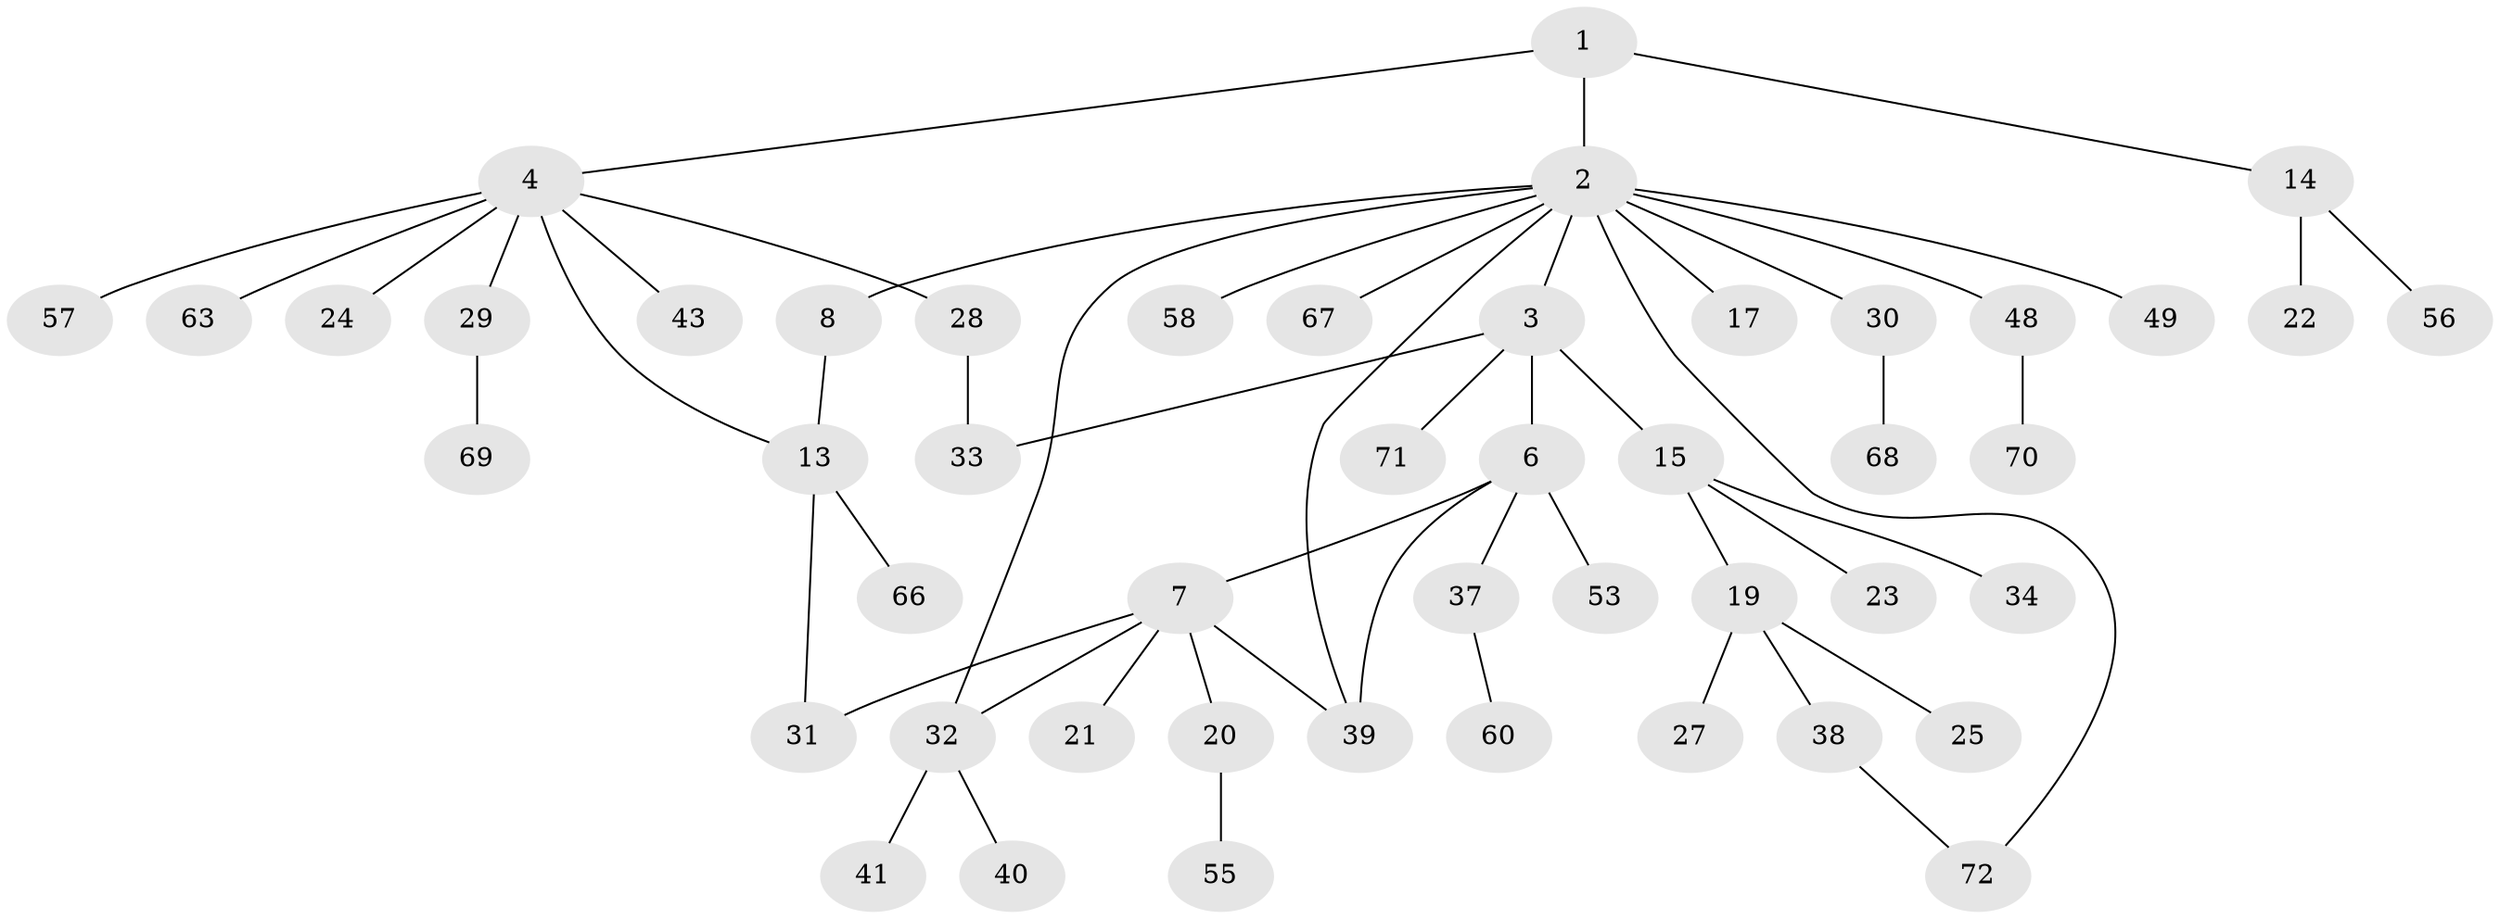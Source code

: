 // Generated by graph-tools (version 1.1) at 2025/23/03/03/25 07:23:35]
// undirected, 48 vertices, 54 edges
graph export_dot {
graph [start="1"]
  node [color=gray90,style=filled];
  1 [super="+47"];
  2 [super="+5"];
  3 [super="+10"];
  4 [super="+11"];
  6 [super="+9"];
  7 [super="+45"];
  8 [super="+12"];
  13 [super="+16"];
  14 [super="+36"];
  15 [super="+18"];
  17 [super="+26"];
  19 [super="+54"];
  20 [super="+65"];
  21;
  22;
  23;
  24;
  25;
  27;
  28 [super="+51"];
  29 [super="+44"];
  30 [super="+46"];
  31 [super="+42"];
  32 [super="+50"];
  33 [super="+35"];
  34;
  37 [super="+59"];
  38 [super="+52"];
  39 [super="+61"];
  40;
  41;
  43;
  48;
  49;
  53;
  55;
  56 [super="+64"];
  57;
  58;
  60 [super="+62"];
  63;
  66;
  67;
  68;
  69;
  70;
  71;
  72;
  1 -- 2;
  1 -- 4;
  1 -- 14;
  2 -- 3;
  2 -- 8;
  2 -- 17;
  2 -- 48;
  2 -- 72;
  2 -- 30 [weight=2];
  2 -- 32;
  2 -- 49;
  2 -- 67;
  2 -- 39;
  2 -- 58;
  3 -- 6;
  3 -- 15;
  3 -- 71;
  3 -- 33;
  4 -- 24;
  4 -- 28;
  4 -- 43;
  4 -- 57;
  4 -- 63;
  4 -- 29;
  4 -- 13;
  6 -- 7;
  6 -- 37;
  6 -- 53;
  6 -- 39;
  7 -- 20;
  7 -- 21;
  7 -- 31;
  7 -- 32;
  7 -- 39;
  8 -- 13;
  13 -- 66;
  13 -- 31;
  14 -- 22;
  14 -- 56;
  15 -- 19;
  15 -- 34;
  15 -- 23;
  19 -- 25;
  19 -- 27;
  19 -- 38;
  20 -- 55;
  28 -- 33;
  29 -- 69;
  30 -- 68;
  32 -- 40;
  32 -- 41;
  37 -- 60;
  38 -- 72;
  48 -- 70;
}
